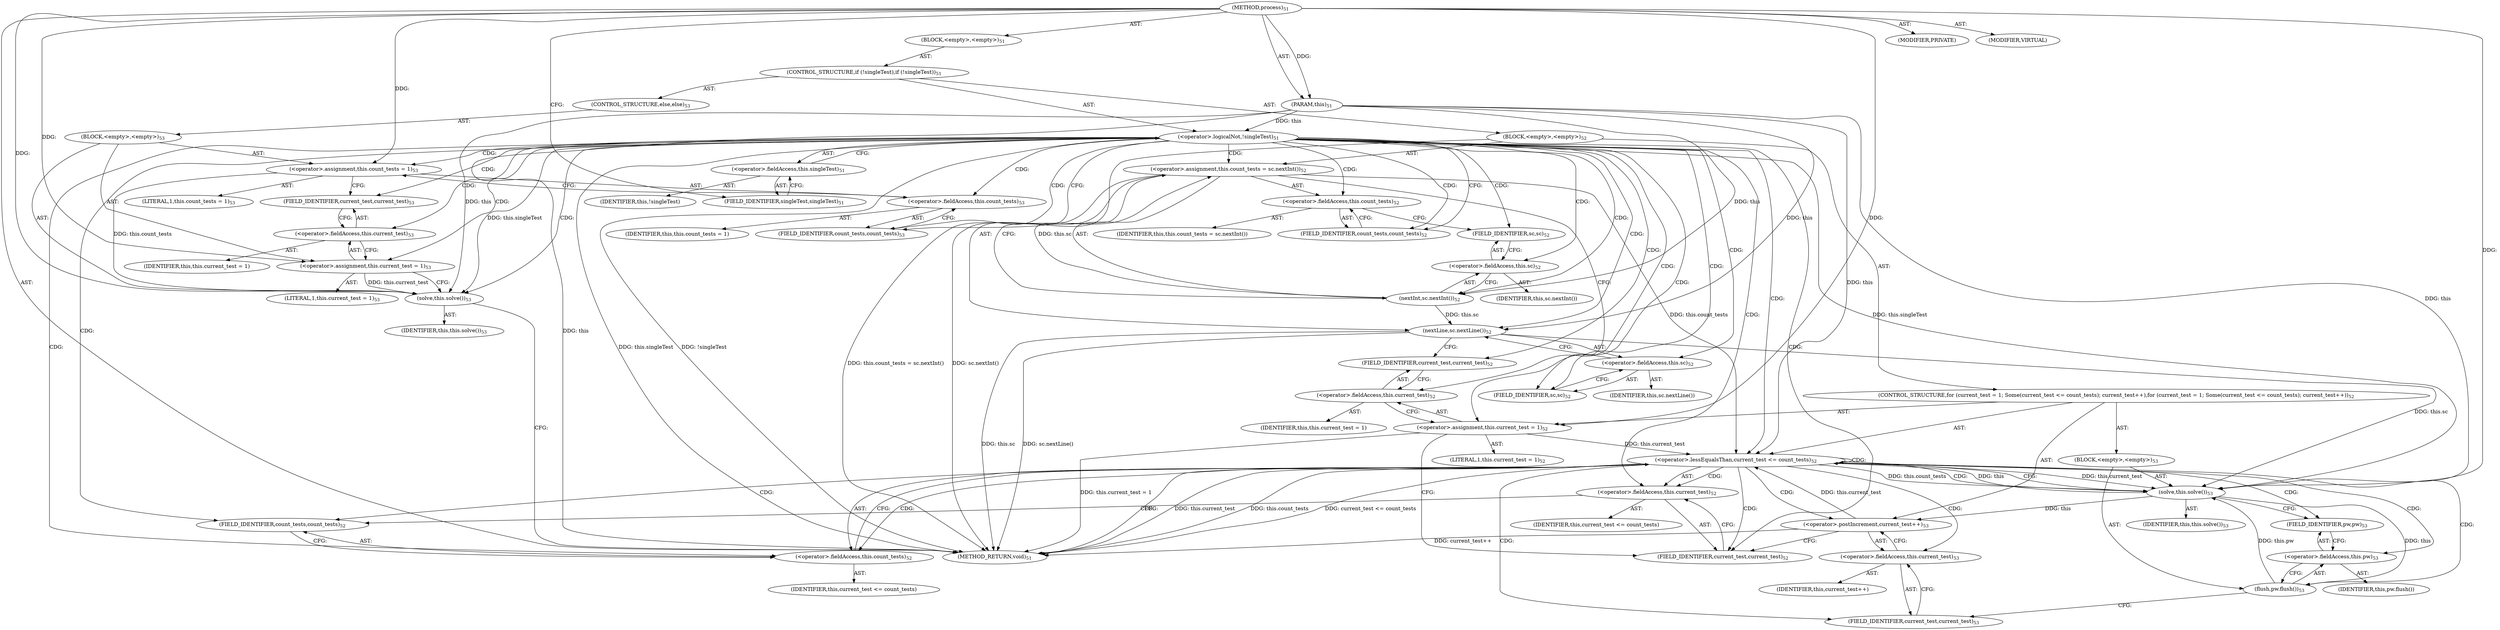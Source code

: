digraph "process" {  
"676" [label = <(METHOD,process)<SUB>51</SUB>> ]
"62" [label = <(PARAM,this)<SUB>51</SUB>> ]
"677" [label = <(BLOCK,&lt;empty&gt;,&lt;empty&gt;)<SUB>51</SUB>> ]
"678" [label = <(CONTROL_STRUCTURE,if (!singleTest),if (!singleTest))<SUB>51</SUB>> ]
"679" [label = <(&lt;operator&gt;.logicalNot,!singleTest)<SUB>51</SUB>> ]
"680" [label = <(&lt;operator&gt;.fieldAccess,this.singleTest)<SUB>51</SUB>> ]
"681" [label = <(IDENTIFIER,this,!singleTest)> ]
"682" [label = <(FIELD_IDENTIFIER,singleTest,singleTest)<SUB>51</SUB>> ]
"683" [label = <(BLOCK,&lt;empty&gt;,&lt;empty&gt;)<SUB>52</SUB>> ]
"684" [label = <(&lt;operator&gt;.assignment,this.count_tests = sc.nextInt())<SUB>52</SUB>> ]
"685" [label = <(&lt;operator&gt;.fieldAccess,this.count_tests)<SUB>52</SUB>> ]
"686" [label = <(IDENTIFIER,this,this.count_tests = sc.nextInt())> ]
"687" [label = <(FIELD_IDENTIFIER,count_tests,count_tests)<SUB>52</SUB>> ]
"688" [label = <(nextInt,sc.nextInt())<SUB>52</SUB>> ]
"689" [label = <(&lt;operator&gt;.fieldAccess,this.sc)<SUB>52</SUB>> ]
"690" [label = <(IDENTIFIER,this,sc.nextInt())> ]
"691" [label = <(FIELD_IDENTIFIER,sc,sc)<SUB>52</SUB>> ]
"692" [label = <(nextLine,sc.nextLine())<SUB>52</SUB>> ]
"693" [label = <(&lt;operator&gt;.fieldAccess,this.sc)<SUB>52</SUB>> ]
"694" [label = <(IDENTIFIER,this,sc.nextLine())> ]
"695" [label = <(FIELD_IDENTIFIER,sc,sc)<SUB>52</SUB>> ]
"696" [label = <(CONTROL_STRUCTURE,for (current_test = 1; Some(current_test &lt;= count_tests); current_test++),for (current_test = 1; Some(current_test &lt;= count_tests); current_test++))<SUB>52</SUB>> ]
"697" [label = <(&lt;operator&gt;.assignment,this.current_test = 1)<SUB>52</SUB>> ]
"698" [label = <(&lt;operator&gt;.fieldAccess,this.current_test)<SUB>52</SUB>> ]
"699" [label = <(IDENTIFIER,this,this.current_test = 1)> ]
"700" [label = <(FIELD_IDENTIFIER,current_test,current_test)<SUB>52</SUB>> ]
"701" [label = <(LITERAL,1,this.current_test = 1)<SUB>52</SUB>> ]
"702" [label = <(&lt;operator&gt;.lessEqualsThan,current_test &lt;= count_tests)<SUB>52</SUB>> ]
"703" [label = <(&lt;operator&gt;.fieldAccess,this.current_test)<SUB>52</SUB>> ]
"704" [label = <(IDENTIFIER,this,current_test &lt;= count_tests)> ]
"705" [label = <(FIELD_IDENTIFIER,current_test,current_test)<SUB>52</SUB>> ]
"706" [label = <(&lt;operator&gt;.fieldAccess,this.count_tests)<SUB>52</SUB>> ]
"707" [label = <(IDENTIFIER,this,current_test &lt;= count_tests)> ]
"708" [label = <(FIELD_IDENTIFIER,count_tests,count_tests)<SUB>52</SUB>> ]
"709" [label = <(&lt;operator&gt;.postIncrement,current_test++)<SUB>53</SUB>> ]
"710" [label = <(&lt;operator&gt;.fieldAccess,this.current_test)<SUB>53</SUB>> ]
"711" [label = <(IDENTIFIER,this,current_test++)> ]
"712" [label = <(FIELD_IDENTIFIER,current_test,current_test)<SUB>53</SUB>> ]
"713" [label = <(BLOCK,&lt;empty&gt;,&lt;empty&gt;)<SUB>53</SUB>> ]
"714" [label = <(solve,this.solve())<SUB>53</SUB>> ]
"61" [label = <(IDENTIFIER,this,this.solve())<SUB>53</SUB>> ]
"715" [label = <(flush,pw.flush())<SUB>53</SUB>> ]
"716" [label = <(&lt;operator&gt;.fieldAccess,this.pw)<SUB>53</SUB>> ]
"717" [label = <(IDENTIFIER,this,pw.flush())> ]
"718" [label = <(FIELD_IDENTIFIER,pw,pw)<SUB>53</SUB>> ]
"719" [label = <(CONTROL_STRUCTURE,else,else)<SUB>53</SUB>> ]
"720" [label = <(BLOCK,&lt;empty&gt;,&lt;empty&gt;)<SUB>53</SUB>> ]
"721" [label = <(&lt;operator&gt;.assignment,this.count_tests = 1)<SUB>53</SUB>> ]
"722" [label = <(&lt;operator&gt;.fieldAccess,this.count_tests)<SUB>53</SUB>> ]
"723" [label = <(IDENTIFIER,this,this.count_tests = 1)> ]
"724" [label = <(FIELD_IDENTIFIER,count_tests,count_tests)<SUB>53</SUB>> ]
"725" [label = <(LITERAL,1,this.count_tests = 1)<SUB>53</SUB>> ]
"726" [label = <(&lt;operator&gt;.assignment,this.current_test = 1)<SUB>53</SUB>> ]
"727" [label = <(&lt;operator&gt;.fieldAccess,this.current_test)<SUB>53</SUB>> ]
"728" [label = <(IDENTIFIER,this,this.current_test = 1)> ]
"729" [label = <(FIELD_IDENTIFIER,current_test,current_test)<SUB>53</SUB>> ]
"730" [label = <(LITERAL,1,this.current_test = 1)<SUB>53</SUB>> ]
"731" [label = <(solve,this.solve())<SUB>53</SUB>> ]
"63" [label = <(IDENTIFIER,this,this.solve())<SUB>53</SUB>> ]
"732" [label = <(MODIFIER,PRIVATE)> ]
"733" [label = <(MODIFIER,VIRTUAL)> ]
"734" [label = <(METHOD_RETURN,void)<SUB>51</SUB>> ]
  "676" -> "62"  [ label = "AST: "] 
  "676" -> "677"  [ label = "AST: "] 
  "676" -> "732"  [ label = "AST: "] 
  "676" -> "733"  [ label = "AST: "] 
  "676" -> "734"  [ label = "AST: "] 
  "677" -> "678"  [ label = "AST: "] 
  "678" -> "679"  [ label = "AST: "] 
  "678" -> "683"  [ label = "AST: "] 
  "678" -> "719"  [ label = "AST: "] 
  "679" -> "680"  [ label = "AST: "] 
  "680" -> "681"  [ label = "AST: "] 
  "680" -> "682"  [ label = "AST: "] 
  "683" -> "684"  [ label = "AST: "] 
  "683" -> "692"  [ label = "AST: "] 
  "683" -> "696"  [ label = "AST: "] 
  "684" -> "685"  [ label = "AST: "] 
  "684" -> "688"  [ label = "AST: "] 
  "685" -> "686"  [ label = "AST: "] 
  "685" -> "687"  [ label = "AST: "] 
  "688" -> "689"  [ label = "AST: "] 
  "689" -> "690"  [ label = "AST: "] 
  "689" -> "691"  [ label = "AST: "] 
  "692" -> "693"  [ label = "AST: "] 
  "693" -> "694"  [ label = "AST: "] 
  "693" -> "695"  [ label = "AST: "] 
  "696" -> "697"  [ label = "AST: "] 
  "696" -> "702"  [ label = "AST: "] 
  "696" -> "709"  [ label = "AST: "] 
  "696" -> "713"  [ label = "AST: "] 
  "697" -> "698"  [ label = "AST: "] 
  "697" -> "701"  [ label = "AST: "] 
  "698" -> "699"  [ label = "AST: "] 
  "698" -> "700"  [ label = "AST: "] 
  "702" -> "703"  [ label = "AST: "] 
  "702" -> "706"  [ label = "AST: "] 
  "703" -> "704"  [ label = "AST: "] 
  "703" -> "705"  [ label = "AST: "] 
  "706" -> "707"  [ label = "AST: "] 
  "706" -> "708"  [ label = "AST: "] 
  "709" -> "710"  [ label = "AST: "] 
  "710" -> "711"  [ label = "AST: "] 
  "710" -> "712"  [ label = "AST: "] 
  "713" -> "714"  [ label = "AST: "] 
  "713" -> "715"  [ label = "AST: "] 
  "714" -> "61"  [ label = "AST: "] 
  "715" -> "716"  [ label = "AST: "] 
  "716" -> "717"  [ label = "AST: "] 
  "716" -> "718"  [ label = "AST: "] 
  "719" -> "720"  [ label = "AST: "] 
  "720" -> "721"  [ label = "AST: "] 
  "720" -> "726"  [ label = "AST: "] 
  "720" -> "731"  [ label = "AST: "] 
  "721" -> "722"  [ label = "AST: "] 
  "721" -> "725"  [ label = "AST: "] 
  "722" -> "723"  [ label = "AST: "] 
  "722" -> "724"  [ label = "AST: "] 
  "726" -> "727"  [ label = "AST: "] 
  "726" -> "730"  [ label = "AST: "] 
  "727" -> "728"  [ label = "AST: "] 
  "727" -> "729"  [ label = "AST: "] 
  "731" -> "63"  [ label = "AST: "] 
  "679" -> "687"  [ label = "CFG: "] 
  "679" -> "724"  [ label = "CFG: "] 
  "680" -> "679"  [ label = "CFG: "] 
  "684" -> "695"  [ label = "CFG: "] 
  "692" -> "700"  [ label = "CFG: "] 
  "682" -> "680"  [ label = "CFG: "] 
  "685" -> "691"  [ label = "CFG: "] 
  "688" -> "684"  [ label = "CFG: "] 
  "693" -> "692"  [ label = "CFG: "] 
  "697" -> "705"  [ label = "CFG: "] 
  "702" -> "734"  [ label = "CFG: "] 
  "702" -> "714"  [ label = "CFG: "] 
  "709" -> "705"  [ label = "CFG: "] 
  "721" -> "729"  [ label = "CFG: "] 
  "726" -> "731"  [ label = "CFG: "] 
  "731" -> "734"  [ label = "CFG: "] 
  "687" -> "685"  [ label = "CFG: "] 
  "689" -> "688"  [ label = "CFG: "] 
  "695" -> "693"  [ label = "CFG: "] 
  "698" -> "697"  [ label = "CFG: "] 
  "703" -> "708"  [ label = "CFG: "] 
  "706" -> "702"  [ label = "CFG: "] 
  "710" -> "709"  [ label = "CFG: "] 
  "714" -> "718"  [ label = "CFG: "] 
  "715" -> "712"  [ label = "CFG: "] 
  "722" -> "721"  [ label = "CFG: "] 
  "727" -> "726"  [ label = "CFG: "] 
  "691" -> "689"  [ label = "CFG: "] 
  "700" -> "698"  [ label = "CFG: "] 
  "705" -> "703"  [ label = "CFG: "] 
  "708" -> "706"  [ label = "CFG: "] 
  "712" -> "710"  [ label = "CFG: "] 
  "716" -> "715"  [ label = "CFG: "] 
  "724" -> "722"  [ label = "CFG: "] 
  "729" -> "727"  [ label = "CFG: "] 
  "718" -> "716"  [ label = "CFG: "] 
  "676" -> "682"  [ label = "CFG: "] 
  "62" -> "734"  [ label = "DDG: this"] 
  "679" -> "734"  [ label = "DDG: this.singleTest"] 
  "679" -> "734"  [ label = "DDG: !singleTest"] 
  "684" -> "734"  [ label = "DDG: sc.nextInt()"] 
  "684" -> "734"  [ label = "DDG: this.count_tests = sc.nextInt()"] 
  "692" -> "734"  [ label = "DDG: this.sc"] 
  "692" -> "734"  [ label = "DDG: sc.nextLine()"] 
  "697" -> "734"  [ label = "DDG: this.current_test = 1"] 
  "702" -> "734"  [ label = "DDG: this.current_test"] 
  "702" -> "734"  [ label = "DDG: this.count_tests"] 
  "702" -> "734"  [ label = "DDG: current_test &lt;= count_tests"] 
  "709" -> "734"  [ label = "DDG: current_test++"] 
  "676" -> "62"  [ label = "DDG: "] 
  "62" -> "679"  [ label = "DDG: this"] 
  "688" -> "684"  [ label = "DDG: this.sc"] 
  "62" -> "692"  [ label = "DDG: this"] 
  "688" -> "692"  [ label = "DDG: this.sc"] 
  "676" -> "697"  [ label = "DDG: "] 
  "676" -> "721"  [ label = "DDG: "] 
  "676" -> "726"  [ label = "DDG: "] 
  "62" -> "688"  [ label = "DDG: this"] 
  "62" -> "702"  [ label = "DDG: this"] 
  "697" -> "702"  [ label = "DDG: this.current_test"] 
  "714" -> "702"  [ label = "DDG: this"] 
  "709" -> "702"  [ label = "DDG: this.current_test"] 
  "684" -> "702"  [ label = "DDG: this.count_tests"] 
  "714" -> "709"  [ label = "DDG: this"] 
  "62" -> "731"  [ label = "DDG: this"] 
  "679" -> "731"  [ label = "DDG: this.singleTest"] 
  "721" -> "731"  [ label = "DDG: this.count_tests"] 
  "726" -> "731"  [ label = "DDG: this.current_test"] 
  "676" -> "731"  [ label = "DDG: "] 
  "62" -> "714"  [ label = "DDG: this"] 
  "679" -> "714"  [ label = "DDG: this.singleTest"] 
  "692" -> "714"  [ label = "DDG: this.sc"] 
  "702" -> "714"  [ label = "DDG: this.current_test"] 
  "702" -> "714"  [ label = "DDG: this.count_tests"] 
  "715" -> "714"  [ label = "DDG: this.pw"] 
  "676" -> "714"  [ label = "DDG: "] 
  "714" -> "715"  [ label = "DDG: this"] 
  "679" -> "731"  [ label = "CDG: "] 
  "679" -> "729"  [ label = "CDG: "] 
  "679" -> "727"  [ label = "CDG: "] 
  "679" -> "691"  [ label = "CDG: "] 
  "679" -> "700"  [ label = "CDG: "] 
  "679" -> "685"  [ label = "CDG: "] 
  "679" -> "697"  [ label = "CDG: "] 
  "679" -> "722"  [ label = "CDG: "] 
  "679" -> "705"  [ label = "CDG: "] 
  "679" -> "726"  [ label = "CDG: "] 
  "679" -> "693"  [ label = "CDG: "] 
  "679" -> "698"  [ label = "CDG: "] 
  "679" -> "703"  [ label = "CDG: "] 
  "679" -> "689"  [ label = "CDG: "] 
  "679" -> "721"  [ label = "CDG: "] 
  "679" -> "702"  [ label = "CDG: "] 
  "679" -> "687"  [ label = "CDG: "] 
  "679" -> "692"  [ label = "CDG: "] 
  "679" -> "708"  [ label = "CDG: "] 
  "679" -> "684"  [ label = "CDG: "] 
  "679" -> "724"  [ label = "CDG: "] 
  "679" -> "695"  [ label = "CDG: "] 
  "679" -> "706"  [ label = "CDG: "] 
  "679" -> "688"  [ label = "CDG: "] 
  "702" -> "710"  [ label = "CDG: "] 
  "702" -> "712"  [ label = "CDG: "] 
  "702" -> "714"  [ label = "CDG: "] 
  "702" -> "716"  [ label = "CDG: "] 
  "702" -> "718"  [ label = "CDG: "] 
  "702" -> "715"  [ label = "CDG: "] 
  "702" -> "705"  [ label = "CDG: "] 
  "702" -> "709"  [ label = "CDG: "] 
  "702" -> "703"  [ label = "CDG: "] 
  "702" -> "702"  [ label = "CDG: "] 
  "702" -> "708"  [ label = "CDG: "] 
  "702" -> "706"  [ label = "CDG: "] 
}
